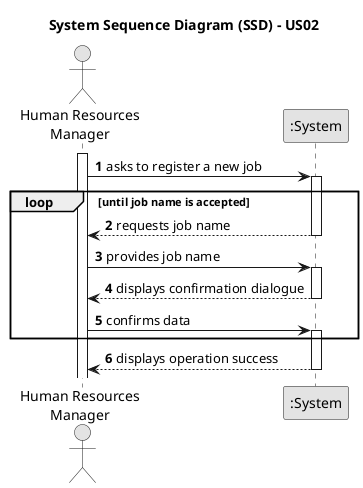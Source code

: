 @startuml
skinparam monochrome true
skinparam packageStyle rectangle
skinparam shadowing false

title System Sequence Diagram (SSD) - US02

autonumber

actor "Human Resources\nManager" as HRM
participant ":System" as System

activate HRM

HRM -> System : asks to register a new job
activate System

loop until job name is accepted
System --> HRM : requests job name
deactivate System

HRM -> System : provides job name
activate System

System --> HRM : displays confirmation dialogue
deactivate System

HRM -> System : confirms data
activate System
end

System --> HRM : displays operation success
deactivate System

@enduml